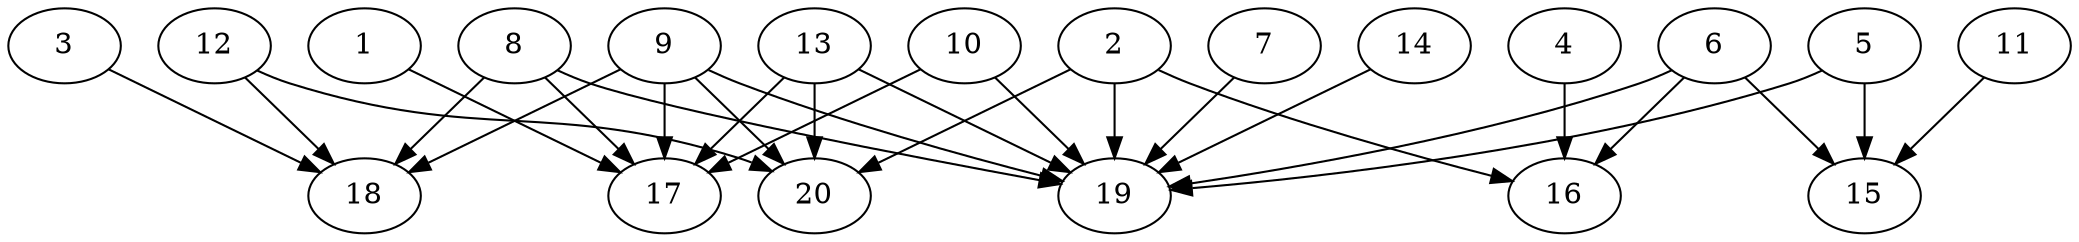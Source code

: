 // DAG automatically generated by daggen at Thu Oct  3 13:58:42 2019
// ./daggen --dot -n 20 --ccr 0.3 --fat 0.9 --regular 0.9 --density 0.7 --mindata 5242880 --maxdata 52428800 
digraph G {
  1 [size="68085760", alpha="0.09", expect_size="20425728"] 
  1 -> 17 [size ="20425728"]
  2 [size="143414613", alpha="0.06", expect_size="43024384"] 
  2 -> 16 [size ="43024384"]
  2 -> 19 [size ="43024384"]
  2 -> 20 [size ="43024384"]
  3 [size="154449920", alpha="0.08", expect_size="46334976"] 
  3 -> 18 [size ="46334976"]
  4 [size="46182400", alpha="0.01", expect_size="13854720"] 
  4 -> 16 [size ="13854720"]
  5 [size="78929920", alpha="0.17", expect_size="23678976"] 
  5 -> 15 [size ="23678976"]
  5 -> 19 [size ="23678976"]
  6 [size="103976960", alpha="0.15", expect_size="31193088"] 
  6 -> 15 [size ="31193088"]
  6 -> 16 [size ="31193088"]
  6 -> 19 [size ="31193088"]
  7 [size="36188160", alpha="0.16", expect_size="10856448"] 
  7 -> 19 [size ="10856448"]
  8 [size="98013867", alpha="0.13", expect_size="29404160"] 
  8 -> 17 [size ="29404160"]
  8 -> 18 [size ="29404160"]
  8 -> 19 [size ="29404160"]
  9 [size="52452693", alpha="0.14", expect_size="15735808"] 
  9 -> 17 [size ="15735808"]
  9 -> 18 [size ="15735808"]
  9 -> 19 [size ="15735808"]
  9 -> 20 [size ="15735808"]
  10 [size="146623147", alpha="0.10", expect_size="43986944"] 
  10 -> 17 [size ="43986944"]
  10 -> 19 [size ="43986944"]
  11 [size="45858133", alpha="0.16", expect_size="13757440"] 
  11 -> 15 [size ="13757440"]
  12 [size="113452373", alpha="0.12", expect_size="34035712"] 
  12 -> 18 [size ="34035712"]
  12 -> 20 [size ="34035712"]
  13 [size="157436587", alpha="0.05", expect_size="47230976"] 
  13 -> 17 [size ="47230976"]
  13 -> 19 [size ="47230976"]
  13 -> 20 [size ="47230976"]
  14 [size="65252693", alpha="0.12", expect_size="19575808"] 
  14 -> 19 [size ="19575808"]
  15 [size="71331840", alpha="0.09", expect_size="21399552"] 
  16 [size="45759147", alpha="0.17", expect_size="13727744"] 
  17 [size="160064853", alpha="0.16", expect_size="48019456"] 
  18 [size="131665920", alpha="0.13", expect_size="39499776"] 
  19 [size="73506133", alpha="0.00", expect_size="22051840"] 
  20 [size="24473600", alpha="0.06", expect_size="7342080"] 
}
